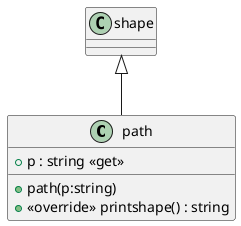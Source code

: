 @startuml
class path {
    + p : string <<get>>
    + path(p:string)
    + <<override>> printshape() : string
}
shape <|-- path
@enduml
